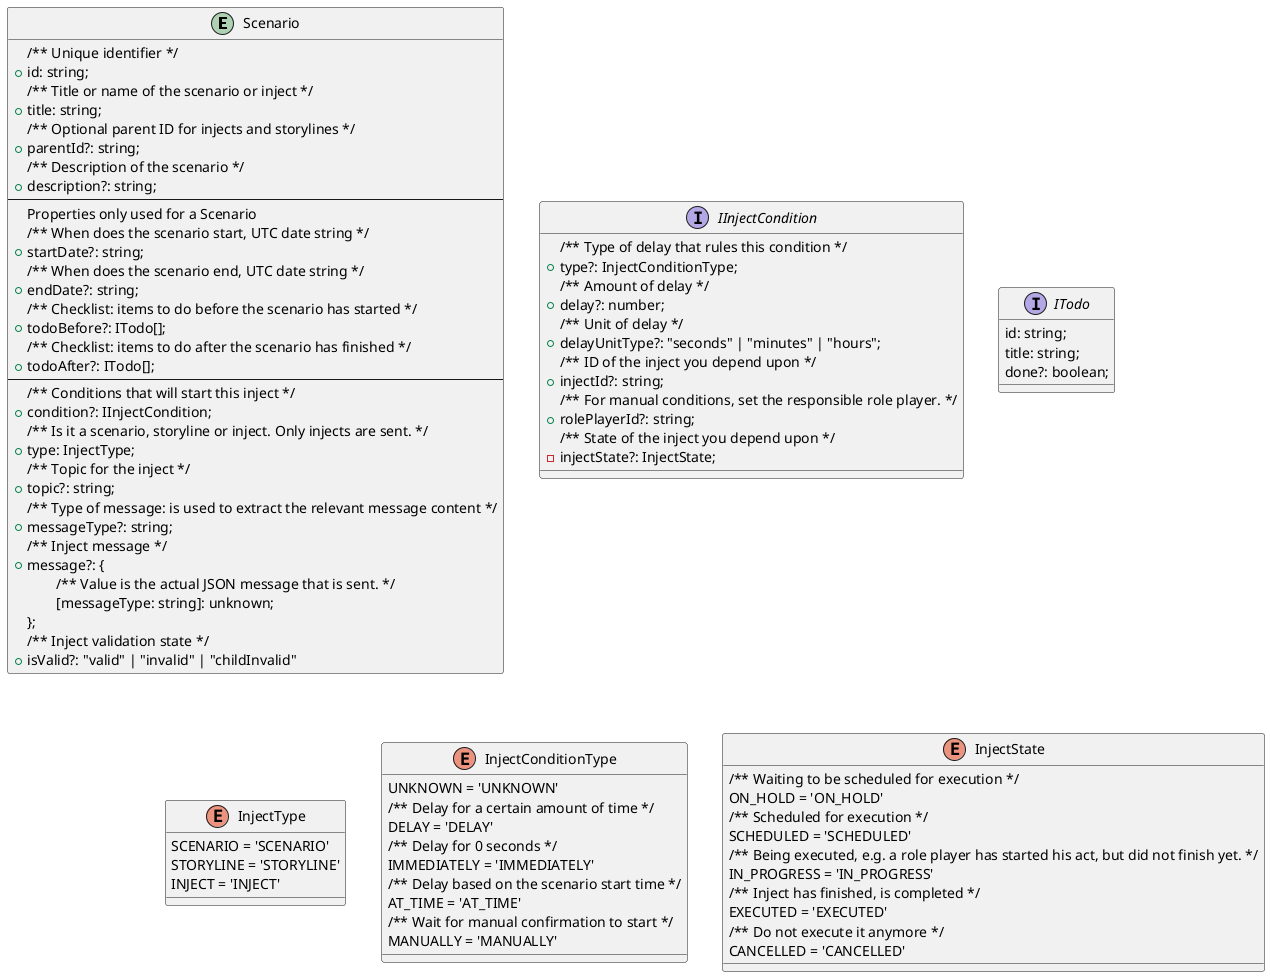 @startuml "TMT Scenario object"
entity Scenario {
  /** Unique identifier */
  +id: string;
  /** Title or name of the scenario or inject */
  +title: string;
  /** Optional parent ID for injects and storylines */
  +parentId?: string;
  /** Description of the scenario */
  +description?: string;
---
  Properties only used for a Scenario
  /** When does the scenario start, UTC date string */
  +startDate?: string;
  /** When does the scenario end, UTC date string */
  +endDate?: string;
  /** Checklist: items to do before the scenario has started */
  +todoBefore?: ITodo[];
  /** Checklist: items to do after the scenario has finished */
  +todoAfter?: ITodo[];
---
  /** Conditions that will start this inject */
  +condition?: IInjectCondition;
  /** Is it a scenario, storyline or inject. Only injects are sent. */
  +type: InjectType;
  /** Topic for the inject */
  +topic?: string;
  /** Type of message: is used to extract the relevant message content */
  +messageType?: string;
  /** Inject message */
  +message?: {
  \t/** Value is the actual JSON message that is sent. */
  \t[messageType: string]: unknown;
  };
  /** Inject validation state */
  +isValid?: "valid" | "invalid" | "childInvalid"
}

interface IInjectCondition {
  /** Type of delay that rules this condition */
  +type?: InjectConditionType;
  /** Amount of delay */
  +delay?: number;
  /** Unit of delay */
  +delayUnitType?: "seconds" | "minutes" | "hours";
  /** ID of the inject you depend upon */
  +injectId?: string;
  /** For manual conditions, set the responsible role player. */
  +rolePlayerId?: string;
  /** State of the inject you depend upon */
  -injectState?: InjectState;
}

interface ITodo {
  id: string;
  title: string;
  done?: boolean;
}

enum InjectType {
  SCENARIO = 'SCENARIO'
  STORYLINE = 'STORYLINE'
  INJECT = 'INJECT'
}

enum InjectConditionType {
  UNKNOWN = 'UNKNOWN'
  /** Delay for a certain amount of time */
  DELAY = 'DELAY'
  /** Delay for 0 seconds */
  IMMEDIATELY = 'IMMEDIATELY'
  /** Delay based on the scenario start time */
  AT_TIME = 'AT_TIME'
  /** Wait for manual confirmation to start */
  MANUALLY = 'MANUALLY'
}

enum InjectState {
  /** Waiting to be scheduled for execution */
  ON_HOLD = 'ON_HOLD'
  /** Scheduled for execution */
  SCHEDULED = 'SCHEDULED'
  /** Being executed, e.g. a role player has started his act, but did not finish yet. */
  IN_PROGRESS = 'IN_PROGRESS'
  /** Inject has finished, is completed */
  EXECUTED = 'EXECUTED'
  /** Do not execute it anymore */
  CANCELLED = 'CANCELLED'
}
@enduml